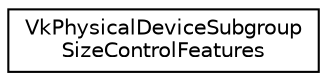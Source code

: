 digraph "Graphical Class Hierarchy"
{
 // LATEX_PDF_SIZE
  edge [fontname="Helvetica",fontsize="10",labelfontname="Helvetica",labelfontsize="10"];
  node [fontname="Helvetica",fontsize="10",shape=record];
  rankdir="LR";
  Node0 [label="VkPhysicalDeviceSubgroup\lSizeControlFeatures",height=0.2,width=0.4,color="black", fillcolor="white", style="filled",URL="$structVkPhysicalDeviceSubgroupSizeControlFeatures.html",tooltip=" "];
}
